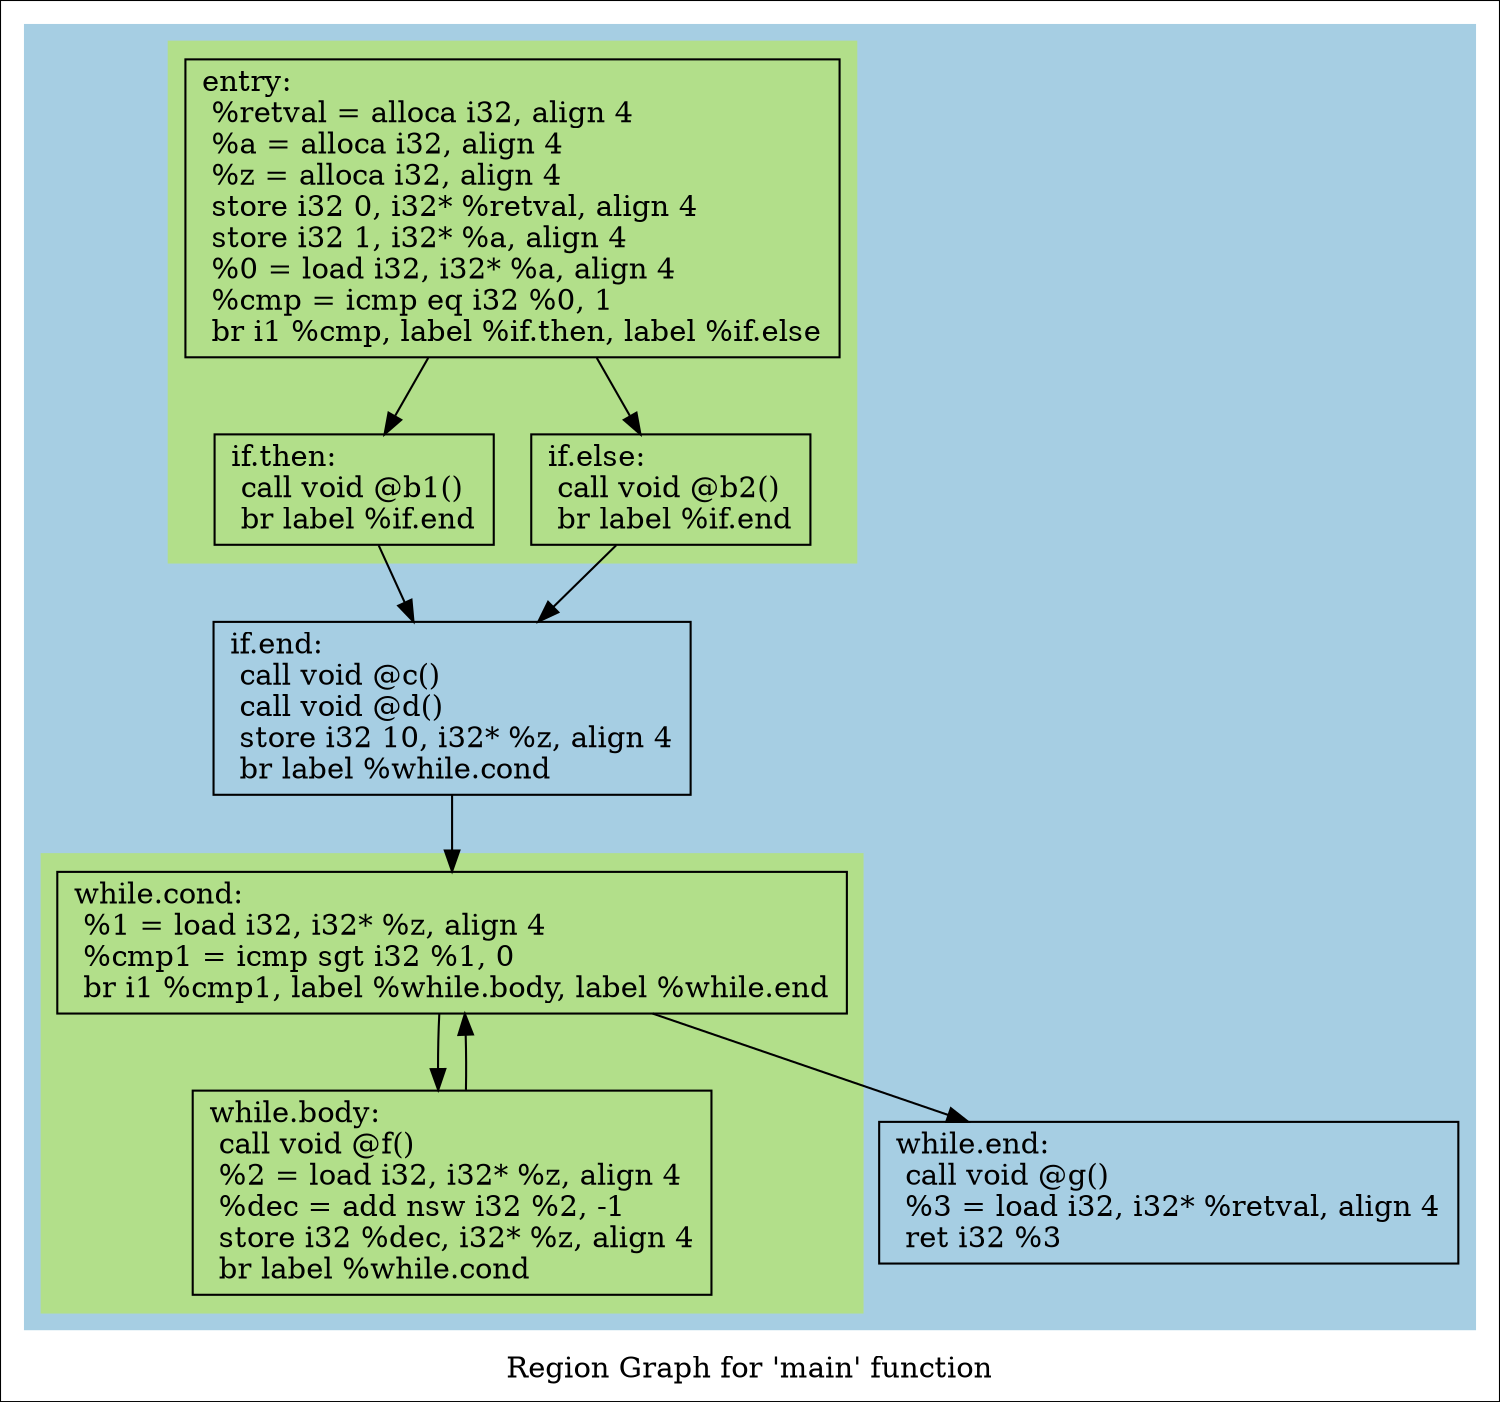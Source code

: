 digraph "Region Graph for 'main' function" {
	label="Region Graph for 'main' function";

	Node0x2470c70 [shape=record,label="{entry:\l  %retval = alloca i32, align 4\l  %a = alloca i32, align 4\l  %z = alloca i32, align 4\l  store i32 0, i32* %retval, align 4\l  store i32 1, i32* %a, align 4\l  %0 = load i32, i32* %a, align 4\l  %cmp = icmp eq i32 %0, 1\l  br i1 %cmp, label %if.then, label %if.else\l}"];
	Node0x2470c70 -> Node0x2475d90;
	Node0x2470c70 -> Node0x246d7a0;
	Node0x2475d90 [shape=record,label="{if.then:                                          \l  call void @b1()\l  br label %if.end\l}"];
	Node0x2475d90 -> Node0x2471120;
	Node0x2471120 [shape=record,label="{if.end:                                           \l  call void @c()\l  call void @d()\l  store i32 10, i32* %z, align 4\l  br label %while.cond\l}"];
	Node0x2471120 -> Node0x24736f0;
	Node0x24736f0 [shape=record,label="{while.cond:                                       \l  %1 = load i32, i32* %z, align 4\l  %cmp1 = icmp sgt i32 %1, 0\l  br i1 %cmp1, label %while.body, label %while.end\l}"];
	Node0x24736f0 -> Node0x2467140;
	Node0x24736f0 -> Node0x246cfa0;
	Node0x2467140 [shape=record,label="{while.body:                                       \l  call void @f()\l  %2 = load i32, i32* %z, align 4\l  %dec = add nsw i32 %2, -1\l  store i32 %dec, i32* %z, align 4\l  br label %while.cond\l}"];
	Node0x2467140 -> Node0x24736f0[constraint=false];
	Node0x246cfa0 [shape=record,label="{while.end:                                        \l  call void @g()\l  %3 = load i32, i32* %retval, align 4\l  ret i32 %3\l}"];
	Node0x246d7a0 [shape=record,label="{if.else:                                          \l  call void @b2()\l  br label %if.end\l}"];
	Node0x246d7a0 -> Node0x2471120;
	colorscheme = "paired12"
        subgraph cluster_0x2473750 {
          label = "";
          style = filled;
          color = 1
          subgraph cluster_0x2497c80 {
            label = "";
            style = filled;
            color = 3
            Node0x2470c70;
            Node0x2475d90;
            Node0x246d7a0;
          }
          subgraph cluster_0x2443d80 {
            label = "";
            style = filled;
            color = 3
            Node0x24736f0;
            Node0x2467140;
          }
          Node0x2471120;
          Node0x246cfa0;
        }
}
